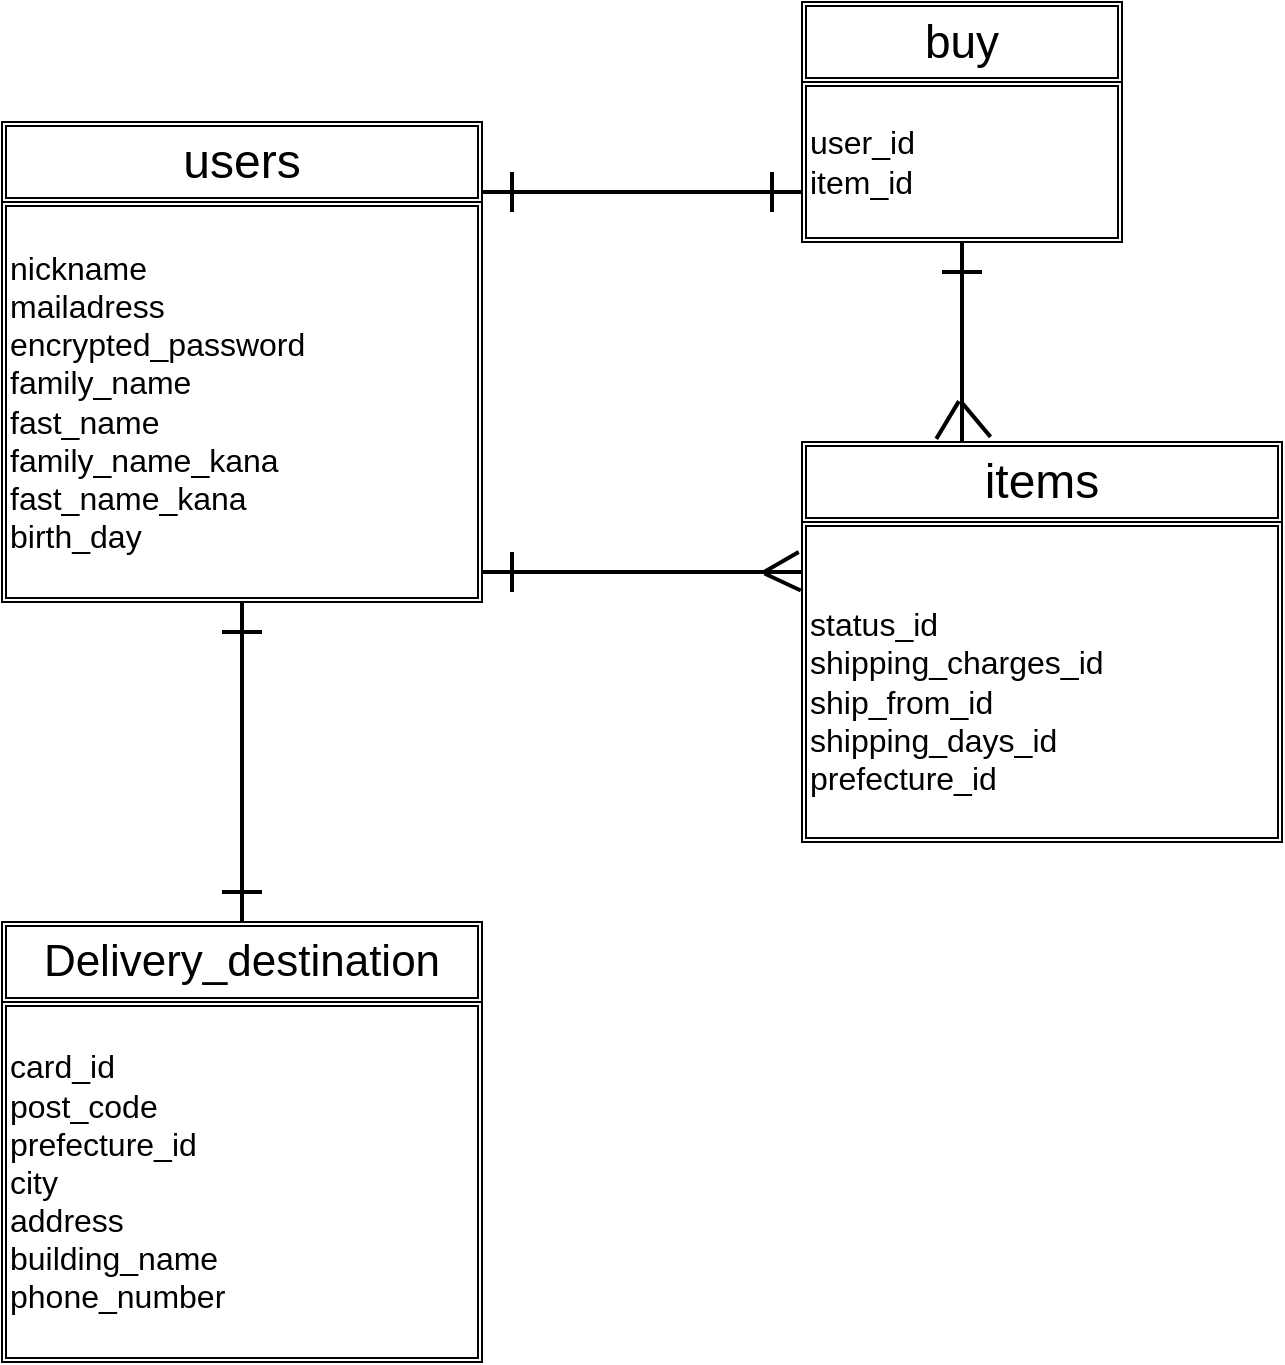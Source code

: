 <mxfile>
    <diagram id="HMc8AJj18UYXLox1AZ4u" name="ページ1">
        <mxGraphModel dx="1176" dy="931" grid="1" gridSize="10" guides="1" tooltips="1" connect="1" arrows="1" fold="1" page="1" pageScale="1" pageWidth="1169" pageHeight="1654" background="none" math="0" shadow="0">
            <root>
                <mxCell id="0"/>
                <mxCell id="1" parent="0"/>
                <mxCell id="17" value="&lt;font style=&quot;font-size: 24px&quot;&gt;users&lt;/font&gt;" style="shape=ext;double=1;rounded=0;whiteSpace=wrap;html=1;" parent="1" vertex="1">
                    <mxGeometry x="80" y="80" width="240" height="40" as="geometry"/>
                </mxCell>
                <mxCell id="18" value="nickname&lt;br&gt;mailadress&lt;br&gt;encrypted_password&lt;br&gt;family_name&lt;br&gt;fast_name&lt;br&gt;family_name_kana&lt;br&gt;fast_name_kana&lt;br&gt;birth_day" style="shape=ext;double=1;rounded=0;whiteSpace=wrap;html=1;align=left;fontSize=16;" parent="1" vertex="1">
                    <mxGeometry x="80" y="120" width="240" height="200" as="geometry"/>
                </mxCell>
                <mxCell id="19" value="&lt;span style=&quot;font-size: 23px&quot;&gt;buy&lt;/span&gt;" style="shape=ext;double=1;rounded=0;whiteSpace=wrap;html=1;fontSize=16;align=center;" parent="1" vertex="1">
                    <mxGeometry x="480" y="20" width="160" height="40" as="geometry"/>
                </mxCell>
                <mxCell id="20" style="edgeStyle=orthogonalEdgeStyle;rounded=0;orthogonalLoop=1;jettySize=auto;html=1;exitX=0.5;exitY=1;exitDx=0;exitDy=0;fontSize=16;" parent="1" source="19" target="19" edge="1">
                    <mxGeometry relative="1" as="geometry"/>
                </mxCell>
                <mxCell id="21" value="user_id&lt;br&gt;item_id" style="shape=ext;double=1;rounded=0;whiteSpace=wrap;html=1;fontSize=16;align=left;" parent="1" vertex="1">
                    <mxGeometry x="480" y="60" width="160" height="80" as="geometry"/>
                </mxCell>
                <mxCell id="22" value="&lt;font style=&quot;font-size: 22px&quot;&gt;Delivery_destination&lt;/font&gt;" style="shape=ext;double=1;rounded=0;whiteSpace=wrap;html=1;fontSize=16;align=center;" parent="1" vertex="1">
                    <mxGeometry x="80" y="480" width="240" height="40" as="geometry"/>
                </mxCell>
                <mxCell id="23" value="card_id&lt;br&gt;post_code&lt;br&gt;prefecture_id&lt;br&gt;city&lt;br&gt;address&lt;br&gt;building_name&lt;br&gt;phone_number" style="shape=ext;double=1;rounded=0;whiteSpace=wrap;html=1;fontSize=16;align=left;" parent="1" vertex="1">
                    <mxGeometry x="80" y="520" width="240" height="180" as="geometry"/>
                </mxCell>
                <mxCell id="24" value="items" style="shape=ext;double=1;rounded=0;whiteSpace=wrap;html=1;fontSize=24;align=center;" parent="1" vertex="1">
                    <mxGeometry x="480" y="240" width="240" height="40" as="geometry"/>
                </mxCell>
                <mxCell id="25" value="&lt;br&gt;status_id&lt;br&gt;shipping_charges_id&lt;br&gt;ship_from_id&lt;br&gt;shipping_days_id&lt;br&gt;prefecture_id&lt;br&gt;" style="shape=ext;double=1;rounded=0;whiteSpace=wrap;html=1;fontSize=16;align=left;" parent="1" vertex="1">
                    <mxGeometry x="480" y="280" width="240" height="160" as="geometry"/>
                </mxCell>
                <mxCell id="45" value="" style="line;strokeWidth=2;direction=south;html=1;rounded=0;fontSize=16;align=left;labelBackgroundColor=#FFFFFF;" parent="1" vertex="1">
                    <mxGeometry x="195" y="320" width="10" height="160" as="geometry"/>
                </mxCell>
                <mxCell id="47" value="" style="line;strokeWidth=2;html=1;rounded=0;fontSize=16;align=left;" parent="1" vertex="1">
                    <mxGeometry x="190" y="330" width="20" height="10" as="geometry"/>
                </mxCell>
                <mxCell id="48" value="" style="line;strokeWidth=2;html=1;rounded=0;fontSize=16;align=left;" parent="1" vertex="1">
                    <mxGeometry x="190" y="460" width="20" height="10" as="geometry"/>
                </mxCell>
                <mxCell id="52" value="" style="line;strokeWidth=2;html=1;rounded=0;fontSize=16;align=left;" parent="1" vertex="1">
                    <mxGeometry x="320" y="110" width="160" height="10" as="geometry"/>
                </mxCell>
                <mxCell id="53" value="" style="line;strokeWidth=2;direction=south;html=1;rounded=0;fontSize=16;align=left;" parent="1" vertex="1">
                    <mxGeometry x="330" y="105" width="10" height="20" as="geometry"/>
                </mxCell>
                <mxCell id="54" value="" style="line;strokeWidth=2;direction=south;html=1;rounded=0;fontSize=16;align=left;" parent="1" vertex="1">
                    <mxGeometry x="460" y="105" width="10" height="20" as="geometry"/>
                </mxCell>
                <mxCell id="57" value="" style="line;strokeWidth=2;html=1;rounded=0;fontSize=16;align=left;" parent="1" vertex="1">
                    <mxGeometry x="320" y="300" width="160" height="10" as="geometry"/>
                </mxCell>
                <mxCell id="58" value="" style="line;strokeWidth=2;direction=south;html=1;rounded=0;fontSize=16;align=left;" parent="1" vertex="1">
                    <mxGeometry x="330" y="295" width="10" height="20" as="geometry"/>
                </mxCell>
                <mxCell id="63" value="" style="line;strokeWidth=2;direction=south;html=1;rounded=0;fontSize=16;align=left;rotation=60;" parent="1" vertex="1">
                    <mxGeometry x="460" y="290" width="19.38" height="20" as="geometry"/>
                </mxCell>
                <mxCell id="64" value="" style="line;strokeWidth=2;direction=south;html=1;rounded=0;fontSize=16;align=left;rotation=115;" parent="1" vertex="1">
                    <mxGeometry x="460.62" y="300" width="19.38" height="20" as="geometry"/>
                </mxCell>
                <mxCell id="65" value="" style="line;strokeWidth=2;direction=south;html=1;rounded=0;fontSize=16;align=left;labelBackgroundColor=#FFFFFF;" vertex="1" parent="1">
                    <mxGeometry x="555" y="140" width="10" height="100" as="geometry"/>
                </mxCell>
                <mxCell id="66" value="" style="line;strokeWidth=2;html=1;rounded=0;fontSize=16;align=left;" vertex="1" parent="1">
                    <mxGeometry x="550" y="150" width="20" height="10" as="geometry"/>
                </mxCell>
                <mxCell id="67" value="" style="line;strokeWidth=2;direction=south;html=1;rounded=0;fontSize=16;align=left;rotation=31;" vertex="1" parent="1">
                    <mxGeometry x="540.62" y="218" width="24.38" height="22" as="geometry"/>
                </mxCell>
                <mxCell id="70" value="" style="line;strokeWidth=2;direction=south;html=1;rounded=0;fontSize=16;align=left;rotation=-40;" vertex="1" parent="1">
                    <mxGeometry x="555" y="218" width="24.38" height="22" as="geometry"/>
                </mxCell>
            </root>
        </mxGraphModel>
    </diagram>
</mxfile>